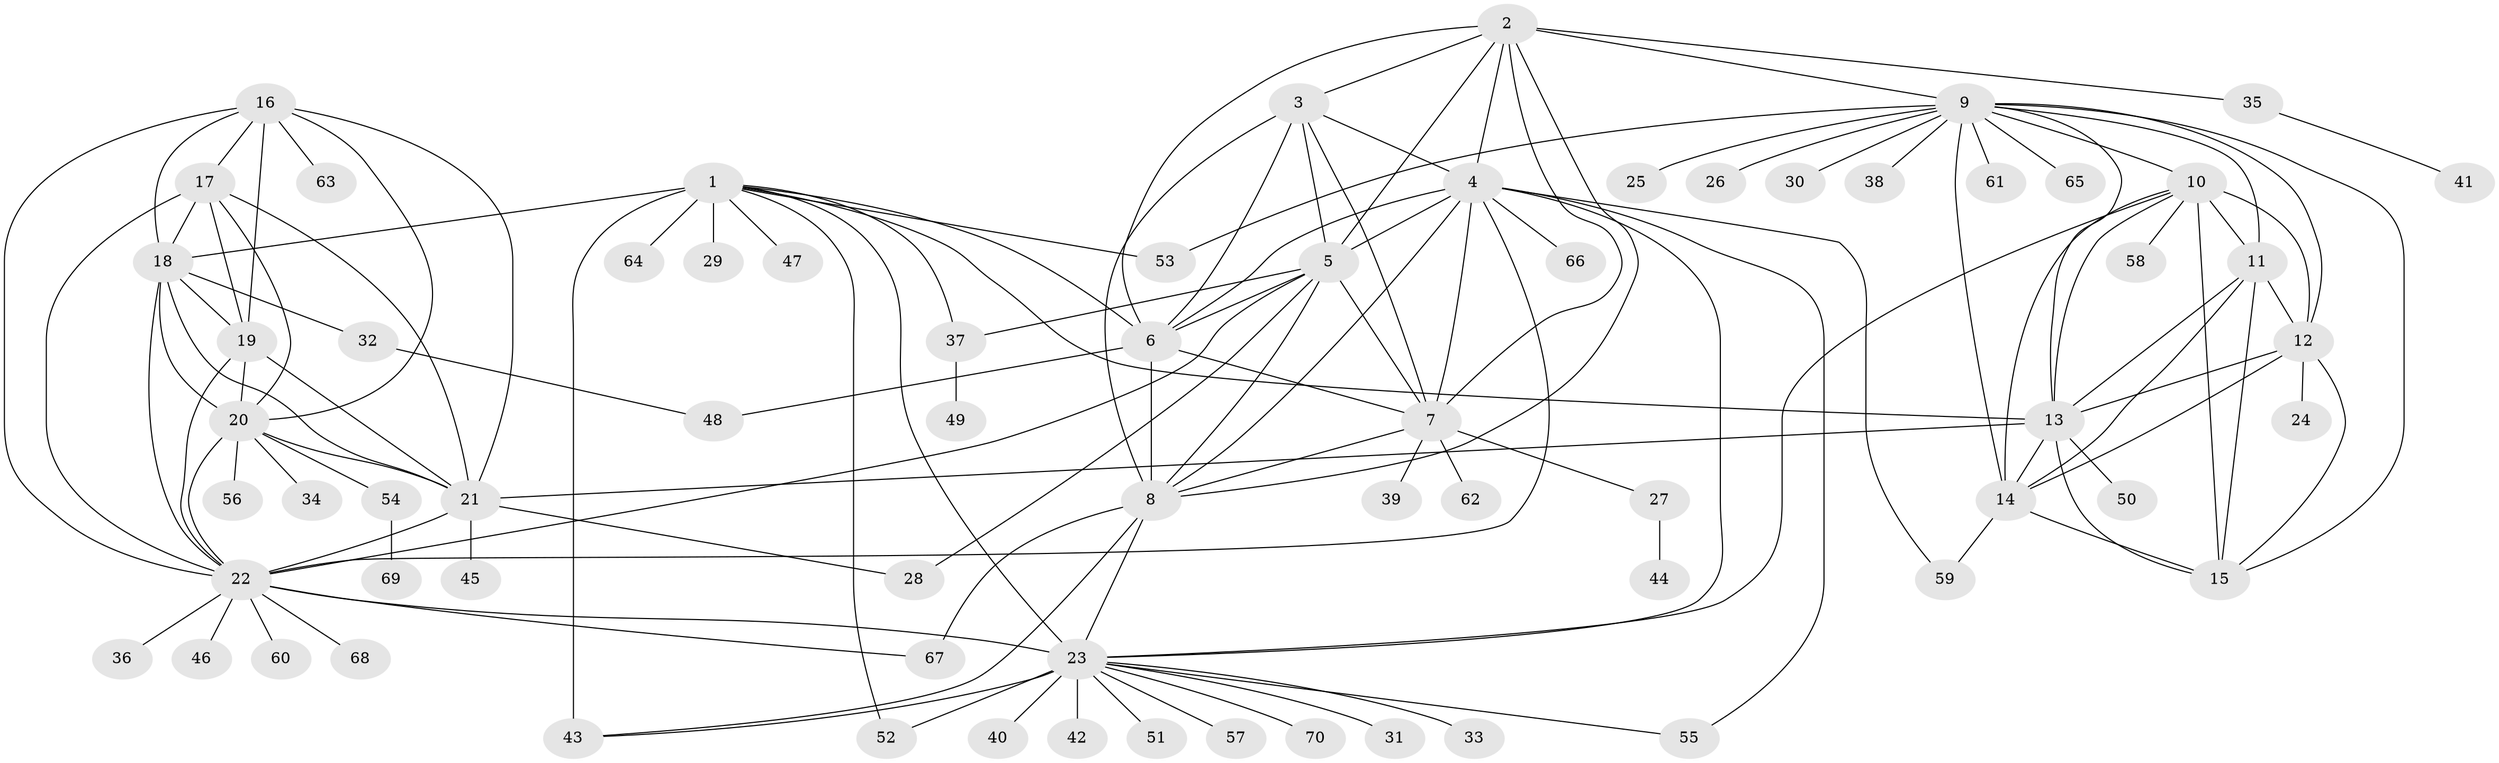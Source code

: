 // original degree distribution, {9: 0.05, 7: 0.06428571428571428, 10: 0.04285714285714286, 14: 0.014285714285714285, 8: 0.04285714285714286, 15: 0.014285714285714285, 12: 0.02142857142857143, 2: 0.11428571428571428, 1: 0.5785714285714286, 3: 0.05, 4: 0.007142857142857143}
// Generated by graph-tools (version 1.1) at 2025/37/03/09/25 02:37:11]
// undirected, 70 vertices, 132 edges
graph export_dot {
graph [start="1"]
  node [color=gray90,style=filled];
  1;
  2;
  3;
  4;
  5;
  6;
  7;
  8;
  9;
  10;
  11;
  12;
  13;
  14;
  15;
  16;
  17;
  18;
  19;
  20;
  21;
  22;
  23;
  24;
  25;
  26;
  27;
  28;
  29;
  30;
  31;
  32;
  33;
  34;
  35;
  36;
  37;
  38;
  39;
  40;
  41;
  42;
  43;
  44;
  45;
  46;
  47;
  48;
  49;
  50;
  51;
  52;
  53;
  54;
  55;
  56;
  57;
  58;
  59;
  60;
  61;
  62;
  63;
  64;
  65;
  66;
  67;
  68;
  69;
  70;
  1 -- 6 [weight=1.0];
  1 -- 13 [weight=1.0];
  1 -- 18 [weight=1.0];
  1 -- 23 [weight=1.0];
  1 -- 29 [weight=3.0];
  1 -- 37 [weight=1.0];
  1 -- 43 [weight=7.0];
  1 -- 47 [weight=1.0];
  1 -- 52 [weight=2.0];
  1 -- 53 [weight=1.0];
  1 -- 64 [weight=2.0];
  2 -- 3 [weight=1.0];
  2 -- 4 [weight=1.0];
  2 -- 5 [weight=1.0];
  2 -- 6 [weight=1.0];
  2 -- 7 [weight=1.0];
  2 -- 8 [weight=1.0];
  2 -- 9 [weight=1.0];
  2 -- 35 [weight=1.0];
  3 -- 4 [weight=1.0];
  3 -- 5 [weight=1.0];
  3 -- 6 [weight=1.0];
  3 -- 7 [weight=1.0];
  3 -- 8 [weight=1.0];
  4 -- 5 [weight=5.0];
  4 -- 6 [weight=1.0];
  4 -- 7 [weight=1.0];
  4 -- 8 [weight=1.0];
  4 -- 22 [weight=1.0];
  4 -- 23 [weight=1.0];
  4 -- 55 [weight=1.0];
  4 -- 59 [weight=1.0];
  4 -- 66 [weight=1.0];
  5 -- 6 [weight=1.0];
  5 -- 7 [weight=1.0];
  5 -- 8 [weight=1.0];
  5 -- 22 [weight=1.0];
  5 -- 28 [weight=1.0];
  5 -- 37 [weight=1.0];
  6 -- 7 [weight=1.0];
  6 -- 8 [weight=1.0];
  6 -- 48 [weight=1.0];
  7 -- 8 [weight=1.0];
  7 -- 27 [weight=1.0];
  7 -- 39 [weight=1.0];
  7 -- 62 [weight=1.0];
  8 -- 23 [weight=1.0];
  8 -- 43 [weight=1.0];
  8 -- 67 [weight=1.0];
  9 -- 10 [weight=1.0];
  9 -- 11 [weight=1.0];
  9 -- 12 [weight=1.0];
  9 -- 13 [weight=1.0];
  9 -- 14 [weight=1.0];
  9 -- 15 [weight=1.0];
  9 -- 25 [weight=1.0];
  9 -- 26 [weight=1.0];
  9 -- 30 [weight=1.0];
  9 -- 38 [weight=1.0];
  9 -- 53 [weight=1.0];
  9 -- 61 [weight=1.0];
  9 -- 65 [weight=1.0];
  10 -- 11 [weight=1.0];
  10 -- 12 [weight=1.0];
  10 -- 13 [weight=1.0];
  10 -- 14 [weight=1.0];
  10 -- 15 [weight=1.0];
  10 -- 23 [weight=1.0];
  10 -- 58 [weight=1.0];
  11 -- 12 [weight=3.0];
  11 -- 13 [weight=1.0];
  11 -- 14 [weight=1.0];
  11 -- 15 [weight=1.0];
  12 -- 13 [weight=1.0];
  12 -- 14 [weight=1.0];
  12 -- 15 [weight=1.0];
  12 -- 24 [weight=1.0];
  13 -- 14 [weight=1.0];
  13 -- 15 [weight=1.0];
  13 -- 21 [weight=1.0];
  13 -- 50 [weight=1.0];
  14 -- 15 [weight=1.0];
  14 -- 59 [weight=1.0];
  16 -- 17 [weight=1.0];
  16 -- 18 [weight=1.0];
  16 -- 19 [weight=1.0];
  16 -- 20 [weight=1.0];
  16 -- 21 [weight=1.0];
  16 -- 22 [weight=1.0];
  16 -- 63 [weight=1.0];
  17 -- 18 [weight=1.0];
  17 -- 19 [weight=1.0];
  17 -- 20 [weight=1.0];
  17 -- 21 [weight=1.0];
  17 -- 22 [weight=1.0];
  18 -- 19 [weight=1.0];
  18 -- 20 [weight=1.0];
  18 -- 21 [weight=1.0];
  18 -- 22 [weight=1.0];
  18 -- 32 [weight=1.0];
  19 -- 20 [weight=1.0];
  19 -- 21 [weight=1.0];
  19 -- 22 [weight=1.0];
  20 -- 21 [weight=1.0];
  20 -- 22 [weight=1.0];
  20 -- 34 [weight=1.0];
  20 -- 54 [weight=1.0];
  20 -- 56 [weight=1.0];
  21 -- 22 [weight=1.0];
  21 -- 28 [weight=1.0];
  21 -- 45 [weight=1.0];
  22 -- 23 [weight=1.0];
  22 -- 36 [weight=1.0];
  22 -- 46 [weight=1.0];
  22 -- 60 [weight=1.0];
  22 -- 67 [weight=1.0];
  22 -- 68 [weight=1.0];
  23 -- 31 [weight=3.0];
  23 -- 33 [weight=1.0];
  23 -- 40 [weight=4.0];
  23 -- 42 [weight=4.0];
  23 -- 43 [weight=1.0];
  23 -- 51 [weight=1.0];
  23 -- 52 [weight=2.0];
  23 -- 55 [weight=1.0];
  23 -- 57 [weight=1.0];
  23 -- 70 [weight=1.0];
  27 -- 44 [weight=1.0];
  32 -- 48 [weight=1.0];
  35 -- 41 [weight=1.0];
  37 -- 49 [weight=1.0];
  54 -- 69 [weight=1.0];
}
